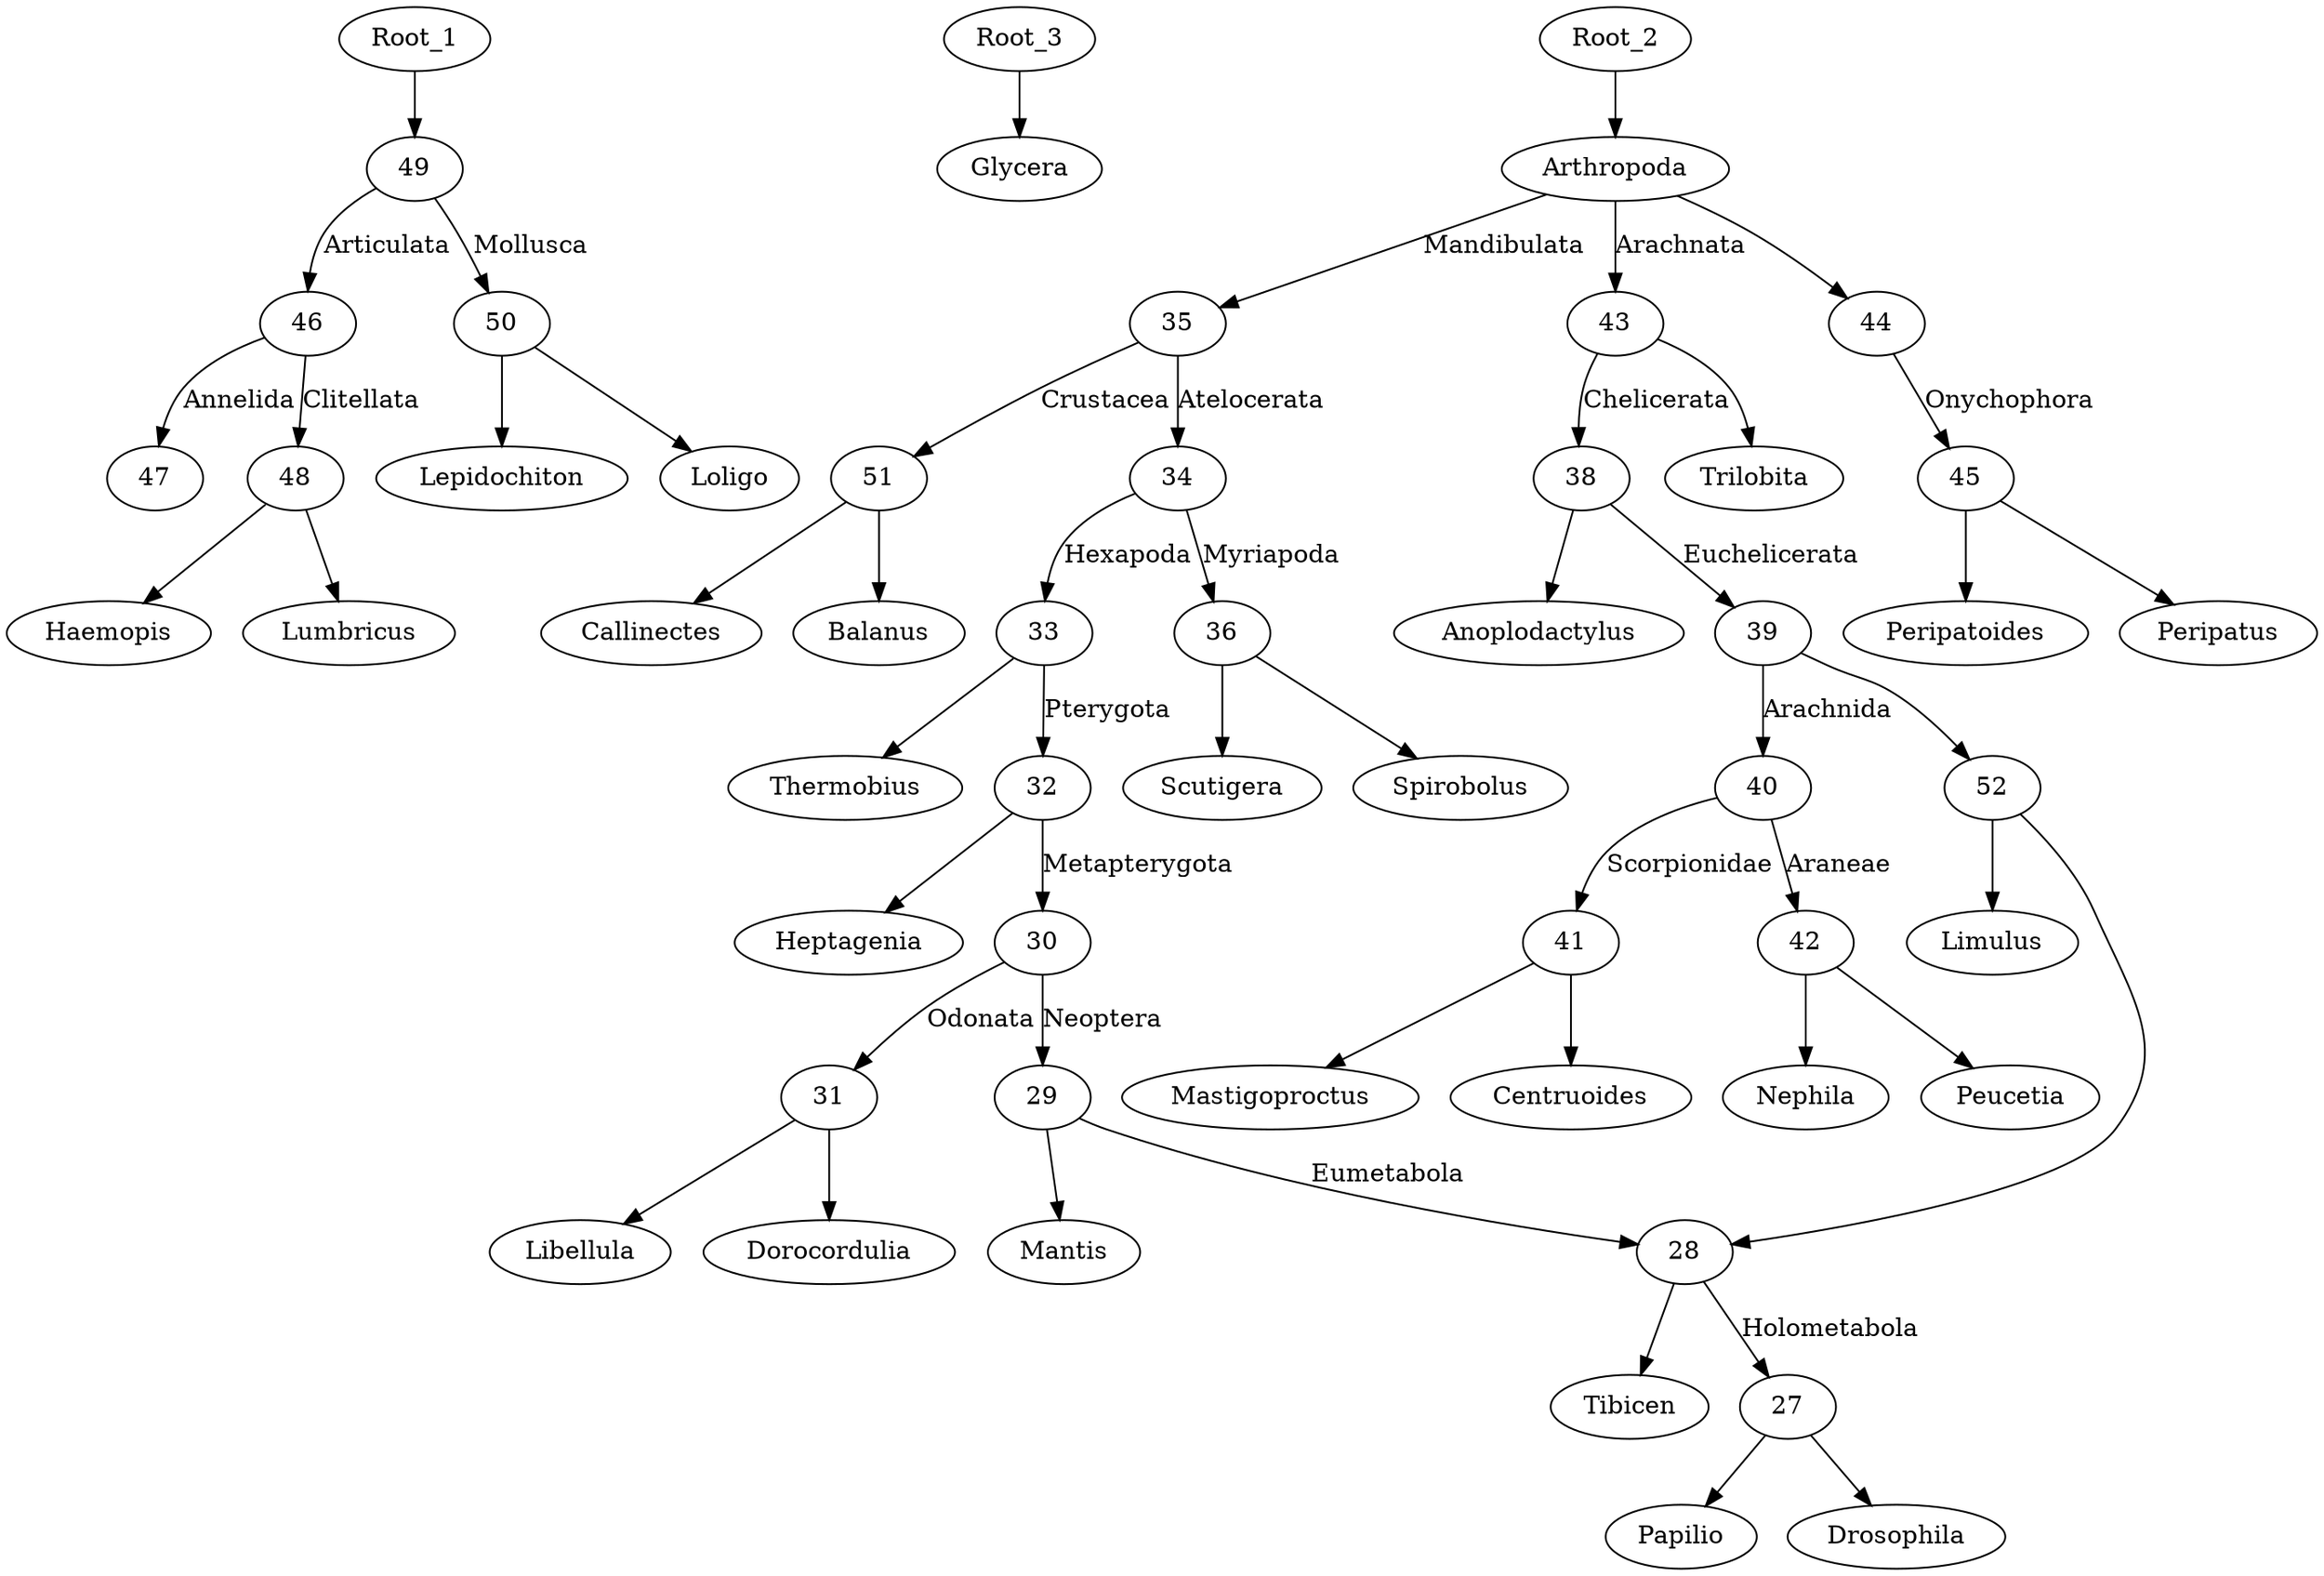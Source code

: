 digraph arthropods {
    0 [label=Root_1];
    1 [label=Lepidochiton];
    2 [label=Loligo];
    3 [label=Glycera];
    4 [label=Haemopis];
    5 [label=Lumbricus];
    6 [label=Peripatoides];
    7 [label=Peripatus];
    8 [label=Trilobita];
    9 [label=Anoplodactylus];
    10 [label=Limulus];
    11 [label=Centruoides];
    12 [label=Mastigoproctus];
    13 [label=Peucetia];
    14 [label=Nephila];
    15 [label=Callinectes];
    16 [label=Balanus];
    17 [label=Scutigera];
    18 [label=Spirobolus];
    19 [label=Thermobius];
    20 [label=Heptagenia];
    21 [label=Dorocordulia];
    22 [label=Libellula];
    23 [label=Mantis];
    24 [label=Tibicen];
    25 [label=Papilio];
    26 [label=Drosophila];
    27 -> 25;
    27 -> 26;
    28 -> 27 [label=Holometabola];
    28 -> 24;
    29 -> 28 [label=Eumetabola];
    29 -> 23;
    30 -> 29 [label=Neoptera];
    30 -> 31 [label=Odonata];
    31 -> 21;
    31 -> 22;
    32 -> 30 [label=Metapterygota];
    32 -> 20 ;
    33 -> 32 [label=Pterygota];
    33 -> 19;
    34 -> 33 [label=Hexapoda];
    35 -> 34 [label=Atelocerata];
    34 -> 36 [label=Myriapoda];
    36 -> 18;
    36 -> 17;
    35 -> 51 [label=Crustacea];    51 -> 15;
    51 -> 16;
    37 -> 35 [label=Mandibulata];
    37 -> 43 [label=Arachnata];
    43 -> 38 [label=Chelicerata];
    43 -> 8;
    38 -> 9;
    38 -> 39 [label=Euchelicerata];
    39 -> 40 [label=Arachnida];
    40 -> 41 [label=Scorpionidae];
    40 -> 42 [label=Araneae];
    41 -> 11;
    41 -> 12;
    42 -> 13;
    42 -> 14;
    37 -> 44; 
    37 [label=Arthropoda];
    44 -> 45 [label=Onychophora];
    45 -> 6;
    45 -> 7;
    46 -> 47 [label=Annelida];
    46 -> 48 [label=Clitellata];
    48 -> 4;
    48 -> 5;
    49 -> 46 [label=Articulata];
    50 -> 1;
    50 -> 2;
    49 -> 50 [label=Mollusca];
    0 -> 49;    
    39 -> 52;
    52 -> 10;
    52 -> 28;
    53 -> 37;
    53 [label=Root_2];
    54 [label=Root_3];
    54 -> 3;
}
